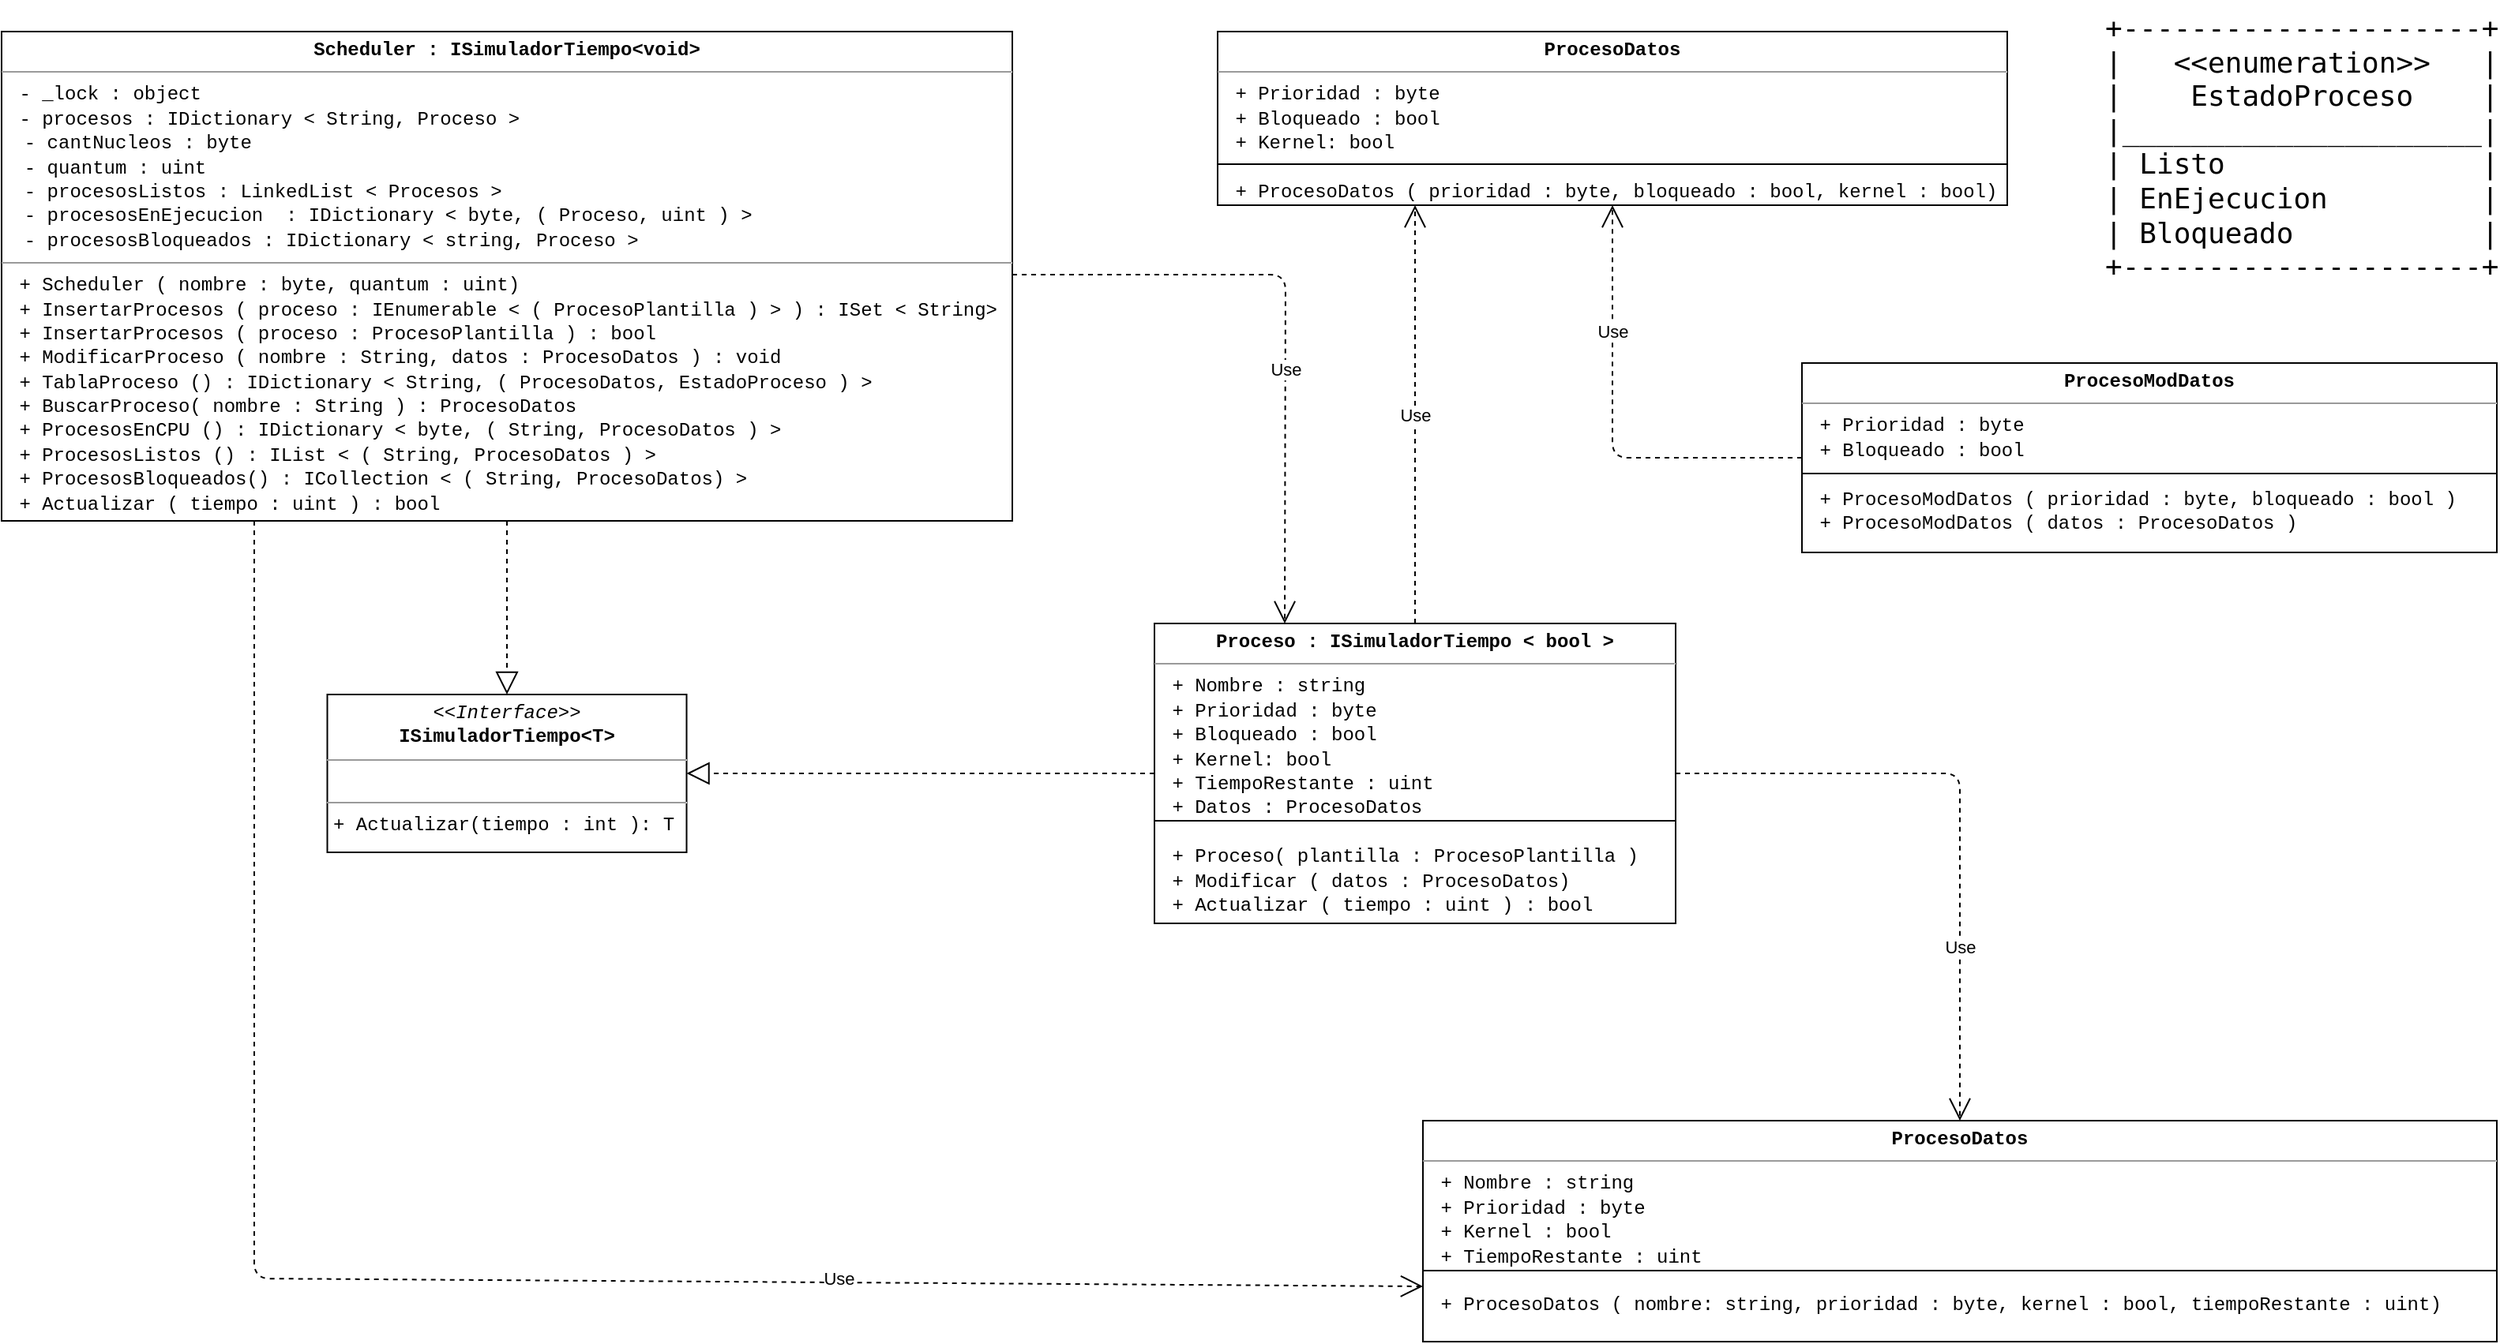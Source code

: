 <mxfile version="15.1.3" type="device"><diagram id="hkZYOD_F2uqVqFPBnDQv" name="Página-1"><mxGraphModel dx="1860" dy="863" grid="1" gridSize="10" guides="1" tooltips="1" connect="1" arrows="1" fold="1" page="1" pageScale="1" pageWidth="827" pageHeight="1169" math="0" shadow="0"><root><mxCell id="0"/><mxCell id="1" parent="0"/><mxCell id="C-uP1CqsPc1ELWhKmxuL-12" value="&lt;p style=&quot;margin: 0px ; margin-top: 4px ; text-align: center&quot;&gt;&lt;b&gt;&lt;font face=&quot;Courier New&quot;&gt;Scheduler : ISimuladorTiempo&amp;lt;void&amp;gt;&lt;/font&gt;&lt;/b&gt;&lt;/p&gt;&lt;hr size=&quot;1&quot;&gt;&lt;p style=&quot;margin: 0px ; margin-left: 4px&quot;&gt;&lt;font face=&quot;Courier New&quot;&gt;&amp;nbsp;- _lock : object&lt;/font&gt;&lt;/p&gt;&lt;p style=&quot;margin: 0px ; margin-left: 4px&quot;&gt;&lt;font face=&quot;Courier New&quot;&gt;&amp;nbsp;- procesos : IDictionary &amp;lt; String, Proceso &amp;gt;&lt;/font&gt;&lt;/p&gt;&lt;font face=&quot;Courier New&quot;&gt;&amp;nbsp; - cantNucleos : byte&lt;br&gt;&amp;nbsp; - quantum : uint&lt;br&gt;&amp;nbsp; - procesosListos : LinkedList &amp;lt; Procesos &amp;gt;&lt;br&gt;&amp;nbsp; - procesosEnEjecucion&amp;nbsp;&amp;nbsp;: IDictionary &amp;lt; byte, ( Proceso, uint ) &amp;gt;&lt;br&gt;&amp;nbsp; - procesosBloqueados&amp;nbsp;: IDictionary&amp;nbsp;&amp;lt; string, Proceso &amp;gt;&lt;br&gt;&lt;/font&gt;&lt;hr size=&quot;1&quot;&gt;&lt;p style=&quot;margin: 0px ; margin-left: 4px&quot;&gt;&lt;font face=&quot;Courier New&quot;&gt;&amp;nbsp;+ Scheduler ( nombre : byte, quantum : uint)&lt;/font&gt;&lt;/p&gt;&lt;p style=&quot;margin: 0px ; margin-left: 4px&quot;&gt;&lt;font face=&quot;Courier New&quot;&gt;&amp;nbsp;+ InsertarProcesos ( proceso : IEnumerable &amp;lt; ( ProcesoPlantilla ) &amp;gt; ) : ISet &amp;lt; String&amp;gt;&lt;/font&gt;&lt;/p&gt;&lt;p style=&quot;margin: 0px ; margin-left: 4px&quot;&gt;&lt;font face=&quot;Courier New&quot;&gt;&amp;nbsp;+ InsertarProcesos ( proceso : ProcesoPlantilla ) : bool&lt;/font&gt;&lt;/p&gt;&lt;p style=&quot;margin: 0px ; margin-left: 4px&quot;&gt;&lt;font face=&quot;Courier New&quot;&gt;&amp;nbsp;+ ModificarProceso ( nombre : String, datos : ProcesoDatos ) : void&lt;/font&gt;&lt;/p&gt;&lt;p style=&quot;margin: 0px 0px 0px 4px&quot;&gt;&lt;font face=&quot;Courier New&quot;&gt;&amp;nbsp;+ TablaProceso () : IDictionary &amp;lt; String, ( ProcesoDatos, EstadoProceso ) &amp;gt;&lt;/font&gt;&lt;/p&gt;&lt;p style=&quot;margin: 0px 0px 0px 4px&quot;&gt;&lt;font face=&quot;Courier New&quot;&gt;&amp;nbsp;+ BuscarProceso( nombre : String ) : ProcesoDatos&lt;br&gt;&amp;nbsp;+ ProcesosEnCPU () : IDictionary &amp;lt; byte, ( String, ProcesoDatos ) &amp;gt;&lt;/font&gt;&lt;/p&gt;&lt;p style=&quot;margin: 0px 0px 0px 4px&quot;&gt;&lt;font face=&quot;Courier New&quot;&gt;&amp;nbsp;+ ProcesosListos () : IList &amp;lt; ( String, ProcesoDatos ) &amp;gt;&lt;/font&gt;&lt;/p&gt;&lt;p style=&quot;margin: 0px ; margin-left: 4px&quot;&gt;&lt;font face=&quot;Courier New&quot;&gt;&amp;nbsp;+ ProcesosBloqueados() : ICollection &amp;lt; ( String, ProcesoDatos) &amp;gt;&lt;/font&gt;&lt;/p&gt;&lt;p style=&quot;margin: 0px ; margin-left: 4px&quot;&gt;&lt;font face=&quot;Courier New&quot;&gt;&amp;nbsp;+ Actualizar ( tiempo : uint ) : bool&lt;/font&gt;&lt;/p&gt;" style="verticalAlign=top;align=left;overflow=fill;fontSize=12;fontFamily=Helvetica;html=1;" vertex="1" parent="1"><mxGeometry x="20" y="200" width="640" height="310" as="geometry"/></mxCell><mxCell id="C-uP1CqsPc1ELWhKmxuL-15" value="&lt;p style=&quot;margin: 0px ; margin-top: 4px ; text-align: center&quot;&gt;&lt;b&gt;&lt;font face=&quot;Courier New&quot;&gt;ProcesoDatos&lt;/font&gt;&lt;/b&gt;&lt;/p&gt;&lt;hr size=&quot;1&quot;&gt;&lt;p style=&quot;margin: 0px ; margin-left: 4px&quot;&gt;&lt;font face=&quot;Courier New&quot;&gt;&amp;nbsp;+ Prioridad : byte&lt;/font&gt;&lt;/p&gt;&lt;p style=&quot;margin: 0px ; margin-left: 4px&quot;&gt;&lt;font face=&quot;Courier New&quot;&gt;&amp;nbsp;+ Bloqueado : bool&lt;/font&gt;&lt;/p&gt;&lt;p style=&quot;margin: 0px 0px 0px 4px&quot;&gt;&lt;font face=&quot;Courier New&quot;&gt;&amp;nbsp;+ Kernel: bool&lt;/font&gt;&lt;/p&gt;&lt;p style=&quot;margin: 0px ; margin-left: 4px&quot;&gt;&lt;span style=&quot;font-family: &amp;#34;courier new&amp;#34;&quot;&gt;&lt;br&gt;&lt;/span&gt;&lt;/p&gt;&lt;p style=&quot;margin: 0px ; margin-left: 4px&quot;&gt;&lt;span style=&quot;font-family: &amp;#34;courier new&amp;#34;&quot;&gt;&amp;nbsp;+ ProcesoDatos ( prioridad : byte, bloqueado : bool, kernel : bool)&lt;/span&gt;&lt;font face=&quot;Courier New&quot;&gt;&lt;br&gt;&lt;/font&gt;&lt;/p&gt;" style="verticalAlign=top;align=left;overflow=fill;fontSize=12;fontFamily=Helvetica;html=1;" vertex="1" parent="1"><mxGeometry x="790" y="200" width="500" height="110" as="geometry"/></mxCell><mxCell id="C-uP1CqsPc1ELWhKmxuL-20" value="&lt;p style=&quot;margin: 0px ; margin-top: 4px ; text-align: center&quot;&gt;&lt;b&gt;&lt;font face=&quot;Courier New&quot;&gt;Proceso : ISimuladorTiempo &amp;lt; bool &amp;gt;&lt;/font&gt;&lt;/b&gt;&lt;/p&gt;&lt;hr size=&quot;1&quot;&gt;&lt;p style=&quot;margin: 0px ; margin-left: 4px&quot;&gt;&lt;font face=&quot;Courier New&quot;&gt;&amp;nbsp;+ Nombre : string&lt;/font&gt;&lt;/p&gt;&lt;p style=&quot;margin: 0px ; margin-left: 4px&quot;&gt;&lt;font face=&quot;Courier New&quot;&gt;&amp;nbsp;+ Prioridad : byte&lt;/font&gt;&lt;/p&gt;&lt;p style=&quot;margin: 0px ; margin-left: 4px&quot;&gt;&lt;font face=&quot;Courier New&quot;&gt;&amp;nbsp;+ Bloqueado : bool&lt;/font&gt;&lt;/p&gt;&lt;p style=&quot;margin: 0px 0px 0px 4px&quot;&gt;&lt;font face=&quot;Courier New&quot;&gt;&amp;nbsp;+ Kernel: bool&lt;/font&gt;&lt;/p&gt;&lt;p style=&quot;margin: 0px 0px 0px 4px&quot;&gt;&lt;font face=&quot;Courier New&quot;&gt;&amp;nbsp;+ TiempoRestante : uint&lt;/font&gt;&lt;/p&gt;&lt;p style=&quot;margin: 0px 0px 0px 4px&quot;&gt;&lt;font face=&quot;Courier New&quot;&gt;&amp;nbsp;+ Datos : ProcesoDatos&lt;/font&gt;&lt;/p&gt;&lt;p style=&quot;margin: 0px 0px 0px 4px&quot;&gt;&lt;span style=&quot;font-family: &amp;#34;courier new&amp;#34;&quot;&gt;&amp;nbsp;&lt;/span&gt;&lt;/p&gt;&lt;p style=&quot;margin: 0px 0px 0px 4px&quot;&gt;&lt;span style=&quot;font-family: &amp;#34;courier new&amp;#34;&quot;&gt;&amp;nbsp;+ Proceso( plantilla : ProcesoPlantilla )&lt;/span&gt;&lt;br&gt;&lt;/p&gt;&lt;p style=&quot;margin: 0px ; margin-left: 4px&quot;&gt;&lt;span style=&quot;font-family: &amp;#34;courier new&amp;#34;&quot;&gt;&amp;nbsp;+ Modificar ( datos : ProcesoDatos)&lt;/span&gt;&lt;/p&gt;&lt;p style=&quot;margin: 0px ; margin-left: 4px&quot;&gt;&lt;font face=&quot;courier new&quot;&gt;&amp;nbsp;+ Actualizar ( tiempo : uint ) : bool&lt;/font&gt;&lt;/p&gt;" style="verticalAlign=top;align=left;overflow=fill;fontSize=12;fontFamily=Helvetica;html=1;" vertex="1" parent="1"><mxGeometry x="750" y="575" width="330" height="190" as="geometry"/></mxCell><mxCell id="C-uP1CqsPc1ELWhKmxuL-21" value="" style="line;strokeWidth=1;fillColor=none;align=left;verticalAlign=middle;spacingTop=-1;spacingLeft=3;spacingRight=3;rotatable=0;labelPosition=right;points=[];portConstraint=eastwest;" vertex="1" parent="1"><mxGeometry x="790" y="280" width="500" height="8" as="geometry"/></mxCell><mxCell id="C-uP1CqsPc1ELWhKmxuL-22" value="" style="line;strokeWidth=1;fillColor=none;align=left;verticalAlign=middle;spacingTop=-1;spacingLeft=3;spacingRight=3;rotatable=0;labelPosition=right;points=[];portConstraint=eastwest;" vertex="1" parent="1"><mxGeometry x="750" y="695" width="330" height="10" as="geometry"/></mxCell><mxCell id="C-uP1CqsPc1ELWhKmxuL-26" value="&lt;p style=&quot;margin: 0px ; margin-top: 4px ; text-align: center&quot;&gt;&lt;font face=&quot;Courier New&quot;&gt;&lt;i&gt;&amp;lt;&amp;lt;Interface&amp;gt;&amp;gt;&lt;/i&gt;&lt;br&gt;&lt;b&gt;ISimuladorTiempo&amp;lt;T&amp;gt;&lt;/b&gt;&lt;/font&gt;&lt;/p&gt;&lt;hr size=&quot;1&quot;&gt;&lt;p style=&quot;margin: 0px ; margin-left: 4px&quot;&gt;&lt;br&gt;&lt;/p&gt;&lt;hr size=&quot;1&quot;&gt;&lt;p style=&quot;margin: 0px ; margin-left: 4px&quot;&gt;&lt;font face=&quot;Courier New&quot;&gt;+ Actualizar(tiempo : int ): T&lt;br&gt;&lt;/font&gt;&lt;/p&gt;" style="verticalAlign=top;align=left;overflow=fill;fontSize=12;fontFamily=Helvetica;html=1;" vertex="1" parent="1"><mxGeometry x="226.25" y="620" width="227.5" height="100" as="geometry"/></mxCell><mxCell id="C-uP1CqsPc1ELWhKmxuL-30" value="&lt;p style=&quot;margin: 4px 0px 0px ; text-align: center&quot;&gt;&lt;b&gt;&lt;font face=&quot;Courier New&quot;&gt;ProcesoModDatos&lt;/font&gt;&lt;/b&gt;&lt;/p&gt;&lt;hr size=&quot;1&quot;&gt;&lt;p style=&quot;margin: 0px ; margin-left: 4px&quot;&gt;&lt;font face=&quot;Courier New&quot;&gt;&amp;nbsp;+ Prioridad : byte&lt;/font&gt;&lt;/p&gt;&lt;p style=&quot;margin: 0px ; margin-left: 4px&quot;&gt;&lt;font face=&quot;Courier New&quot;&gt;&amp;nbsp;+ Bloqueado : bool&lt;/font&gt;&lt;/p&gt;&lt;p style=&quot;margin: 0px 0px 0px 4px&quot;&gt;&lt;span style=&quot;font-family: &amp;#34;courier new&amp;#34;&quot;&gt;&amp;nbsp;&lt;/span&gt;&lt;/p&gt;&lt;p style=&quot;margin: 0px 0px 0px 4px&quot;&gt;&lt;span style=&quot;font-family: &amp;#34;courier new&amp;#34;&quot;&gt;&amp;nbsp;+ ProcesoModDatos ( prioridad : byte, bloqueado : bool )&lt;/span&gt;&lt;/p&gt;&lt;p style=&quot;margin: 0px 0px 0px 4px&quot;&gt;&lt;span style=&quot;font-family: &amp;#34;courier new&amp;#34;&quot;&gt;&amp;nbsp;+ ProcesoModDatos ( datos : ProcesoDatos )&lt;/span&gt;&lt;span style=&quot;font-family: &amp;#34;courier new&amp;#34;&quot;&gt;&lt;br&gt;&lt;/span&gt;&lt;/p&gt;" style="verticalAlign=top;align=left;overflow=fill;fontSize=12;fontFamily=Helvetica;html=1;" vertex="1" parent="1"><mxGeometry x="1160" y="410" width="440" height="120" as="geometry"/></mxCell><mxCell id="C-uP1CqsPc1ELWhKmxuL-31" value="" style="line;strokeWidth=1;fillColor=none;align=left;verticalAlign=middle;spacingTop=-1;spacingLeft=3;spacingRight=3;rotatable=0;labelPosition=right;points=[];portConstraint=eastwest;" vertex="1" parent="1"><mxGeometry x="1160" y="420" width="440" height="120" as="geometry"/></mxCell><mxCell id="C-uP1CqsPc1ELWhKmxuL-33" value="&lt;pre style=&quot;margin-top: 0px ; margin-right: 0px ; margin-left: 0px ; border: 0px ; font-style: normal ; font-weight: 400 ; font-stretch: inherit ; vertical-align: baseline ; box-sizing: inherit ; width: auto ; max-height: 600px ; overflow: auto ; overflow-wrap: normal ; letter-spacing: normal ; text-align: left ; text-indent: 0px ; text-transform: none ; word-spacing: 0px&quot;&gt;&lt;code style=&quot;margin: 0px ; padding: 0px ; border: 0px ; font-style: inherit ; font-variant: inherit ; font-weight: inherit ; font-stretch: inherit ; line-height: inherit ; vertical-align: baseline ; box-sizing: inherit ; background-color: transparent ; border-radius: 0px&quot;&gt;&lt;font style=&quot;font-size: 18px&quot;&gt;+---------------------+&lt;br&gt;|   &amp;lt;&amp;lt;enumeration&amp;gt;&amp;gt;   |&lt;br&gt;|    EstadoProceso    |&lt;br&gt;|_____________________|&lt;br&gt;| Listo               |&lt;br&gt;| EnEjecucion         |&lt;br&gt;| Bloqueado           |&lt;br&gt;+---------------------+&lt;/font&gt;&lt;/code&gt;&lt;/pre&gt;" style="text;whiteSpace=wrap;html=1;" vertex="1" parent="1"><mxGeometry x="1350" y="180" width="210" height="170" as="geometry"/></mxCell><mxCell id="C-uP1CqsPc1ELWhKmxuL-34" value="&lt;p style=&quot;margin: 0px ; margin-top: 4px ; text-align: center&quot;&gt;&lt;b&gt;&lt;font face=&quot;Courier New&quot;&gt;ProcesoDatos&lt;/font&gt;&lt;/b&gt;&lt;/p&gt;&lt;hr size=&quot;1&quot;&gt;&lt;p style=&quot;margin: 0px ; margin-left: 4px&quot;&gt;&lt;font face=&quot;Courier New&quot;&gt;&amp;nbsp;&lt;/font&gt;&lt;span style=&quot;font-family: &amp;#34;courier new&amp;#34;&quot;&gt;+ Nombre : string&lt;/span&gt;&lt;/p&gt;&lt;p style=&quot;margin: 0px ; margin-left: 4px&quot;&gt;&lt;span style=&quot;font-family: &amp;#34;courier new&amp;#34;&quot;&gt;&amp;nbsp;+ Prioridad : byte&lt;/span&gt;&lt;/p&gt;&lt;p style=&quot;margin: 0px ; margin-left: 4px&quot;&gt;&lt;font face=&quot;Courier New&quot;&gt;&amp;nbsp;+ Kernel : bool&lt;/font&gt;&lt;/p&gt;&lt;p style=&quot;margin: 0px 0px 0px 4px&quot;&gt;&lt;font face=&quot;Courier New&quot;&gt;&amp;nbsp;+ TiempoRestante : uint&lt;/font&gt;&lt;/p&gt;&lt;p style=&quot;margin: 0px ; margin-left: 4px&quot;&gt;&lt;span style=&quot;font-family: &amp;#34;courier new&amp;#34;&quot;&gt;&lt;br&gt;&lt;/span&gt;&lt;/p&gt;&lt;p style=&quot;margin: 0px ; margin-left: 4px&quot;&gt;&lt;span style=&quot;font-family: &amp;#34;courier new&amp;#34;&quot;&gt;&amp;nbsp;+ ProcesoDatos ( nombre: string, prioridad : byte, kernel : bool, tiempoRestante : uint)&lt;/span&gt;&lt;font face=&quot;Courier New&quot;&gt;&lt;br&gt;&lt;/font&gt;&lt;/p&gt;" style="verticalAlign=top;align=left;overflow=fill;fontSize=12;fontFamily=Helvetica;html=1;" vertex="1" parent="1"><mxGeometry x="920" y="890" width="680" height="140" as="geometry"/></mxCell><mxCell id="C-uP1CqsPc1ELWhKmxuL-36" value="" style="line;strokeWidth=1;fillColor=none;align=left;verticalAlign=middle;spacingTop=-1;spacingLeft=3;spacingRight=3;rotatable=0;labelPosition=right;points=[];portConstraint=eastwest;" vertex="1" parent="1"><mxGeometry x="920" y="980" width="680" height="10" as="geometry"/></mxCell><mxCell id="C-uP1CqsPc1ELWhKmxuL-37" value="Use" style="endArrow=open;endSize=12;dashed=1;html=1;entryX=0.25;entryY=0;entryDx=0;entryDy=0;" edge="1" parent="1" target="C-uP1CqsPc1ELWhKmxuL-20"><mxGeometry x="0.183" width="160" relative="1" as="geometry"><mxPoint x="660" y="354" as="sourcePoint"/><mxPoint x="850" y="570" as="targetPoint"/><Array as="points"><mxPoint x="833" y="354"/></Array><mxPoint as="offset"/></mxGeometry></mxCell><mxCell id="C-uP1CqsPc1ELWhKmxuL-38" value="Use" style="endArrow=open;endSize=12;dashed=1;html=1;exitX=0.5;exitY=0;exitDx=0;exitDy=0;entryX=0.25;entryY=1;entryDx=0;entryDy=0;" edge="1" parent="1" source="C-uP1CqsPc1ELWhKmxuL-20" target="C-uP1CqsPc1ELWhKmxuL-15"><mxGeometry width="160" relative="1" as="geometry"><mxPoint x="830" y="450" as="sourcePoint"/><mxPoint x="990" y="450" as="targetPoint"/></mxGeometry></mxCell><mxCell id="C-uP1CqsPc1ELWhKmxuL-39" value="Use" style="endArrow=open;endSize=12;dashed=1;html=1;entryX=0.5;entryY=1;entryDx=0;entryDy=0;exitX=0;exitY=0.5;exitDx=0;exitDy=0;" edge="1" parent="1" source="C-uP1CqsPc1ELWhKmxuL-30" target="C-uP1CqsPc1ELWhKmxuL-15"><mxGeometry x="0.429" width="160" relative="1" as="geometry"><mxPoint x="1050" y="450" as="sourcePoint"/><mxPoint x="1210" y="450" as="targetPoint"/><Array as="points"><mxPoint x="1040" y="470"/></Array><mxPoint as="offset"/></mxGeometry></mxCell><mxCell id="C-uP1CqsPc1ELWhKmxuL-40" value="Use" style="endArrow=open;endSize=12;dashed=1;html=1;exitX=1;exitY=0.5;exitDx=0;exitDy=0;entryX=0.5;entryY=0;entryDx=0;entryDy=0;" edge="1" parent="1" source="C-uP1CqsPc1ELWhKmxuL-20" target="C-uP1CqsPc1ELWhKmxuL-34"><mxGeometry x="0.45" width="160" relative="1" as="geometry"><mxPoint x="1050" y="820" as="sourcePoint"/><mxPoint x="1210" y="820" as="targetPoint"/><Array as="points"><mxPoint x="1260" y="670"/></Array><mxPoint as="offset"/></mxGeometry></mxCell><mxCell id="C-uP1CqsPc1ELWhKmxuL-41" value="Use" style="endArrow=open;endSize=12;dashed=1;html=1;exitX=0.25;exitY=1;exitDx=0;exitDy=0;entryX=0;entryY=0.75;entryDx=0;entryDy=0;" edge="1" parent="1" source="C-uP1CqsPc1ELWhKmxuL-12" target="C-uP1CqsPc1ELWhKmxuL-34"><mxGeometry x="0.393" y="2" width="160" relative="1" as="geometry"><mxPoint x="300" y="640" as="sourcePoint"/><mxPoint x="460" y="640" as="targetPoint"/><Array as="points"><mxPoint x="180" y="990"/></Array><mxPoint as="offset"/></mxGeometry></mxCell><mxCell id="C-uP1CqsPc1ELWhKmxuL-42" value="" style="endArrow=block;dashed=1;endFill=0;endSize=12;html=1;exitX=0;exitY=0.5;exitDx=0;exitDy=0;entryX=1;entryY=0.5;entryDx=0;entryDy=0;" edge="1" parent="1" source="C-uP1CqsPc1ELWhKmxuL-20" target="C-uP1CqsPc1ELWhKmxuL-26"><mxGeometry width="160" relative="1" as="geometry"><mxPoint x="620" y="700" as="sourcePoint"/><mxPoint x="780" y="700" as="targetPoint"/></mxGeometry></mxCell><mxCell id="C-uP1CqsPc1ELWhKmxuL-43" value="" style="endArrow=block;dashed=1;endFill=0;endSize=12;html=1;exitX=0.5;exitY=1;exitDx=0;exitDy=0;entryX=0.5;entryY=0;entryDx=0;entryDy=0;" edge="1" parent="1" source="C-uP1CqsPc1ELWhKmxuL-12" target="C-uP1CqsPc1ELWhKmxuL-26"><mxGeometry width="160" relative="1" as="geometry"><mxPoint x="760" y="680" as="sourcePoint"/><mxPoint x="463.75" y="680" as="targetPoint"/></mxGeometry></mxCell></root></mxGraphModel></diagram></mxfile>
